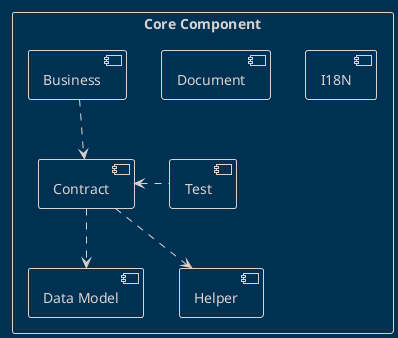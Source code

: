 @startuml
skinparam shadowing false
!theme blueprint
rectangle "Core Component" as coreComponent {

    component "I18N" as i18n
    component "Document" as document
    component "Data Model" as dataModel
    component "Helper" as helper
    component "Test" as test
    component "Contract" as contract
    component "Business" as business

    contract ..> dataModel
    contract ..> helper
    business ..> contract
    test .left.> contract
}
@enduml
